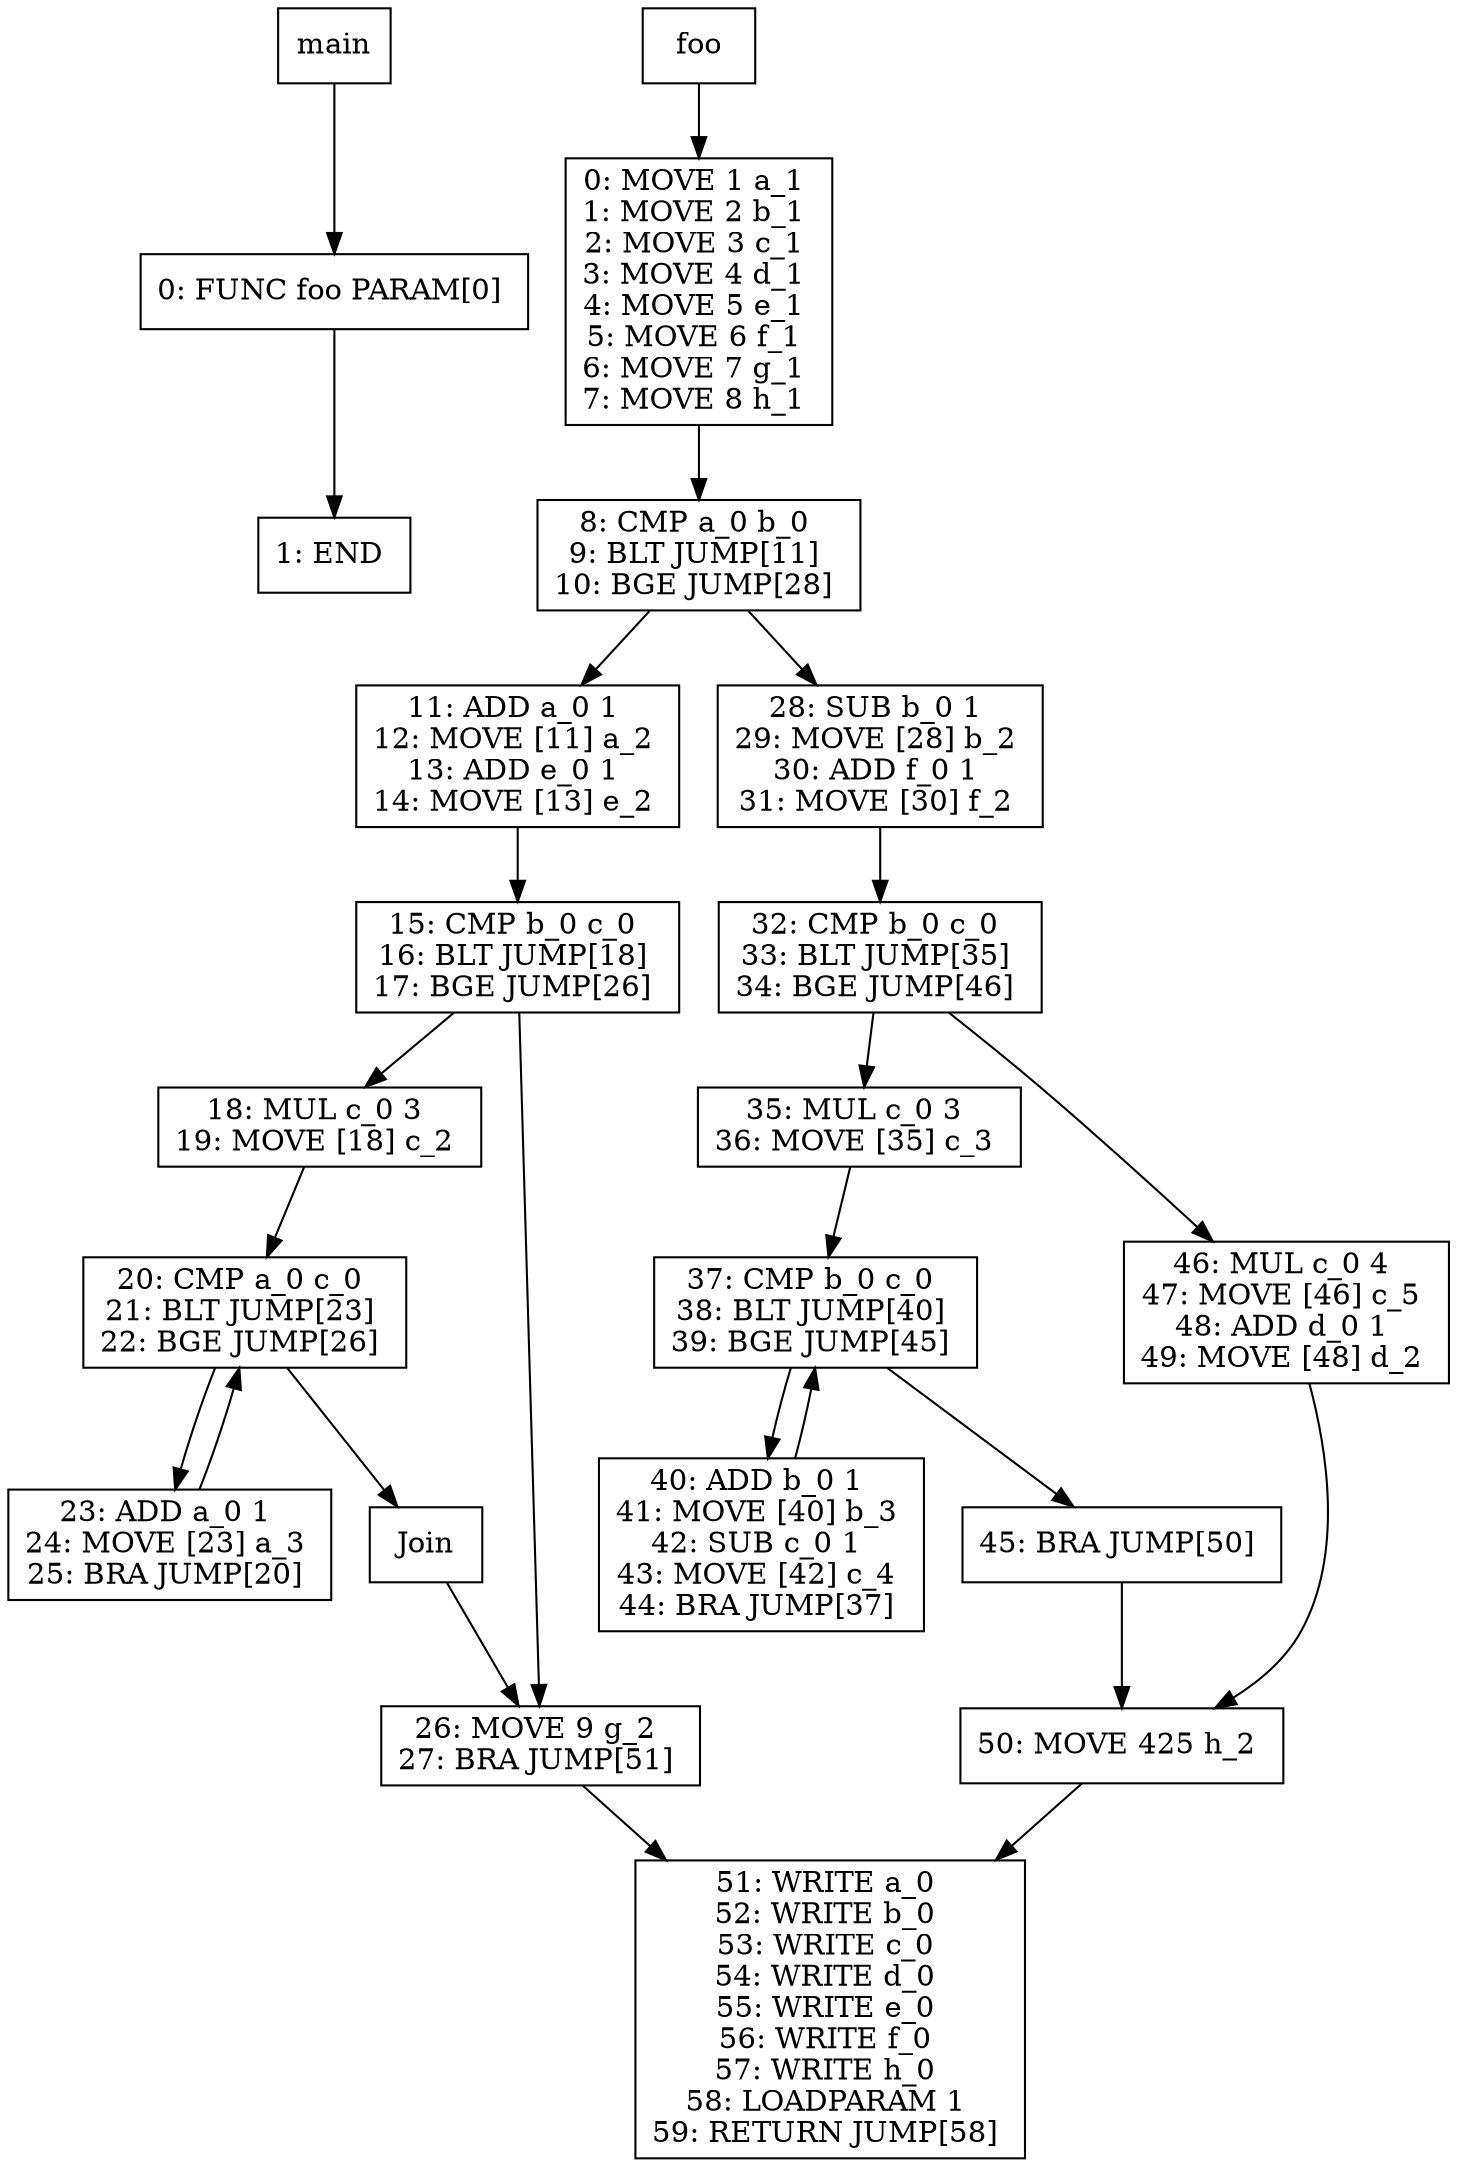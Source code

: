 digraph test013 {
node [shape=box]
1[label="main"]
1 -> 42
42[label="0: FUNC foo PARAM[0] 
"]
42 -> 43
43[label="1: END 
"]
2[label="foo"]
2 -> 4
4[label="0: MOVE 1 a_1 
1: MOVE 2 b_1 
2: MOVE 3 c_1 
3: MOVE 4 d_1 
4: MOVE 5 e_1 
5: MOVE 6 f_1 
6: MOVE 7 g_1 
7: MOVE 8 h_1 
"]
4 -> 12
12[label="8: CMP a_0 b_0 
9: BLT JUMP[11] 
10: BGE JUMP[28] 
"]
12 -> 14
14[label="11: ADD a_0 1 
12: MOVE [11] a_2 
13: ADD e_0 1 
14: MOVE [13] e_2 
"]
14 -> 16
16[label="15: CMP b_0 c_0 
16: BLT JUMP[18] 
17: BGE JUMP[26] 
"]
16 -> 18
18[label="18: MUL c_0 3 
19: MOVE [18] c_2 
"]
18 -> 19
19[label="20: CMP a_0 c_0 
21: BLT JUMP[23] 
22: BGE JUMP[26] 
"]
19 -> 21
21[label="23: ADD a_0 1 
24: MOVE [23] a_3 
25: BRA JUMP[20] 
"]
21 -> 19
19 -> 20
20[label="Join"]
20 -> 17
17[label="26: MOVE 9 g_2 
27: BRA JUMP[51] 
"]
17 -> 13
13[label="51: WRITE a_0 
52: WRITE b_0 
53: WRITE c_0 
54: WRITE d_0 
55: WRITE e_0 
56: WRITE f_0 
57: WRITE h_0 
58: LOADPARAM 1 
59: RETURN JUMP[58] 
"]
16 -> 17
12 -> 23
23[label="28: SUB b_0 1 
29: MOVE [28] b_2 
30: ADD f_0 1 
31: MOVE [30] f_2 
"]
23 -> 25
25[label="32: CMP b_0 c_0 
33: BLT JUMP[35] 
34: BGE JUMP[46] 
"]
25 -> 27
27[label="35: MUL c_0 3 
36: MOVE [35] c_3 
"]
27 -> 28
28[label="37: CMP b_0 c_0 
38: BLT JUMP[40] 
39: BGE JUMP[45] 
"]
28 -> 30
30[label="40: ADD b_0 1 
41: MOVE [40] b_3 
42: SUB c_0 1 
43: MOVE [42] c_4 
44: BRA JUMP[37] 
"]
30 -> 28
28 -> 29
29[label="45: BRA JUMP[50] 
"]
29 -> 26
26[label="50: MOVE 425 h_2 
"]
26 -> 13
25 -> 32
32[label="46: MUL c_0 4 
47: MOVE [46] c_5 
48: ADD d_0 1 
49: MOVE [48] d_2 
"]
32 -> 26
}
